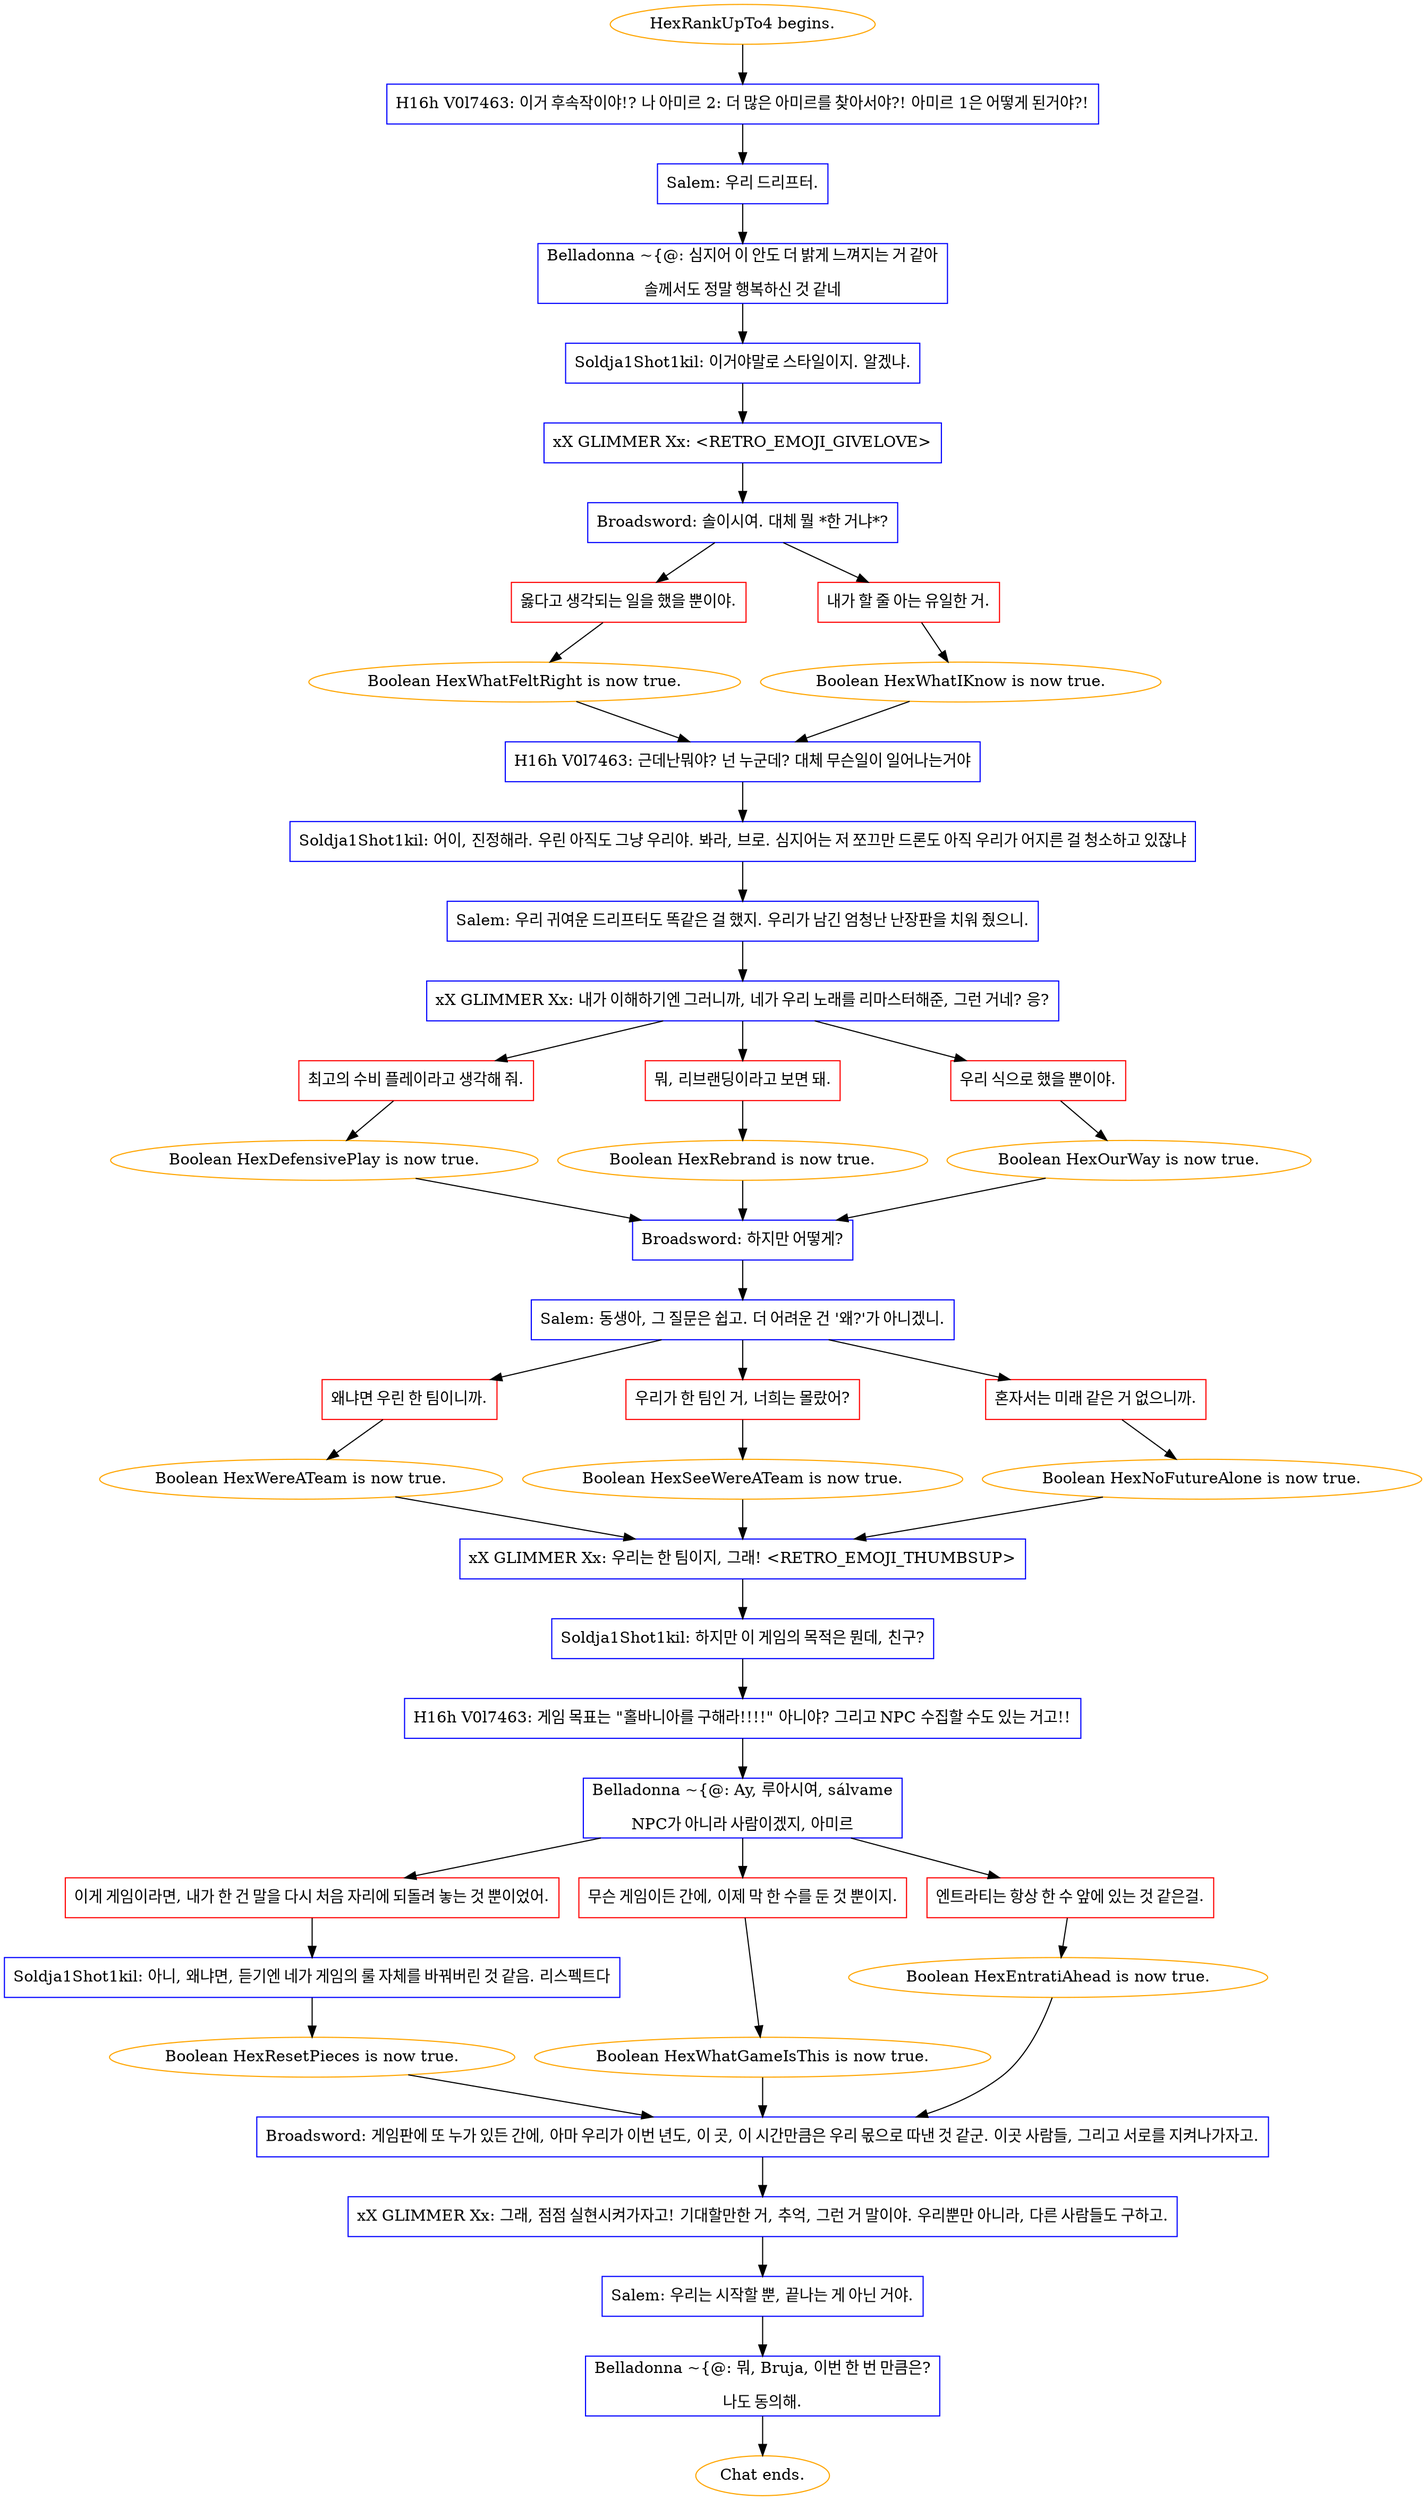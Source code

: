 digraph {
	"HexRankUpTo4 begins." [color=orange];
		"HexRankUpTo4 begins." -> j878542792;
	j878542792 [label="H16h V0l7463: 이거 후속작이야!? 나 아미르 2: 더 많은 아미르를 찾아서야?! 아미르 1은 어떻게 된거야?!",shape=box,color=blue];
		j878542792 -> j3129356879;
	j3129356879 [label="Salem: 우리 드리프터.",shape=box,color=blue];
		j3129356879 -> j2468652053;
	j2468652053 [label="Belladonna ~{@: 심지어 이 안도 더 밝게 느껴지는 거 같아
솔께서도 정말 행복하신 것 같네",shape=box,color=blue];
		j2468652053 -> j2441882282;
	j2441882282 [label="Soldja1Shot1kil: 이거야말로 스타일이지. 알겠냐.",shape=box,color=blue];
		j2441882282 -> j1433802431;
	j1433802431 [label="xX GLIMMER Xx: <RETRO_EMOJI_GIVELOVE>",shape=box,color=blue];
		j1433802431 -> j868442556;
	j868442556 [label="Broadsword: 솔이시여. 대체 뭘 *한 거냐*?",shape=box,color=blue];
		j868442556 -> j1833179663;
		j868442556 -> j2583069009;
	j1833179663 [label="옳다고 생각되는 일을 했을 뿐이야.",shape=box,color=red];
		j1833179663 -> j2529779591;
	j2583069009 [label="내가 할 줄 아는 유일한 거.",shape=box,color=red];
		j2583069009 -> j1933448250;
	j2529779591 [label="Boolean HexWhatFeltRight is now true.",color=orange];
		j2529779591 -> j31170365;
	j1933448250 [label="Boolean HexWhatIKnow is now true.",color=orange];
		j1933448250 -> j31170365;
	j31170365 [label="H16h V0l7463: 근데난뭐야? 넌 누군데? 대체 무슨일이 일어나는거야",shape=box,color=blue];
		j31170365 -> j299564774;
	j299564774 [label="Soldja1Shot1kil: 어이, 진정해라. 우린 아직도 그냥 우리야. 봐라, 브로. 심지어는 저 쪼끄만 드론도 아직 우리가 어지른 걸 청소하고 있잖냐",shape=box,color=blue];
		j299564774 -> j3200766286;
	j3200766286 [label="Salem: 우리 귀여운 드리프터도 똑같은 걸 했지. 우리가 남긴 엄청난 난장판을 치워 줬으니.",shape=box,color=blue];
		j3200766286 -> j531494322;
	j531494322 [label="xX GLIMMER Xx: 내가 이해하기엔 그러니까, 네가 우리 노래를 리마스터해준, 그런 거네? 응?",shape=box,color=blue];
		j531494322 -> j1282434240;
		j531494322 -> j985465955;
		j531494322 -> j1762588576;
	j1282434240 [label="최고의 수비 플레이라고 생각해 줘.",shape=box,color=red];
		j1282434240 -> j1782918725;
	j985465955 [label="뭐, 리브랜딩이라고 보면 돼.",shape=box,color=red];
		j985465955 -> j3076905035;
	j1762588576 [label="우리 식으로 했을 뿐이야.",shape=box,color=red];
		j1762588576 -> j4109655127;
	j1782918725 [label="Boolean HexDefensivePlay is now true.",color=orange];
		j1782918725 -> j466540079;
	j3076905035 [label="Boolean HexRebrand is now true.",color=orange];
		j3076905035 -> j466540079;
	j4109655127 [label="Boolean HexOurWay is now true.",color=orange];
		j4109655127 -> j466540079;
	j466540079 [label="Broadsword: 하지만 어떻게?",shape=box,color=blue];
		j466540079 -> j837241912;
	j837241912 [label="Salem: 동생아, 그 질문은 쉽고. 더 어려운 건 '왜?'가 아니겠니.",shape=box,color=blue];
		j837241912 -> j3036533402;
		j837241912 -> j1257731198;
		j837241912 -> j2807663190;
	j3036533402 [label="왜냐면 우린 한 팀이니까.",shape=box,color=red];
		j3036533402 -> j3054707027;
	j1257731198 [label="우리가 한 팀인 거, 너희는 몰랐어?",shape=box,color=red];
		j1257731198 -> j3014494091;
	j2807663190 [label="혼자서는 미래 같은 거 없으니까.",shape=box,color=red];
		j2807663190 -> j954863730;
	j3054707027 [label="Boolean HexWereATeam is now true.",color=orange];
		j3054707027 -> j1151252420;
	j3014494091 [label="Boolean HexSeeWereATeam is now true.",color=orange];
		j3014494091 -> j1151252420;
	j954863730 [label="Boolean HexNoFutureAlone is now true.",color=orange];
		j954863730 -> j1151252420;
	j1151252420 [label="xX GLIMMER Xx: 우리는 한 팀이지, 그래! <RETRO_EMOJI_THUMBSUP>",shape=box,color=blue];
		j1151252420 -> j2885443044;
	j2885443044 [label="Soldja1Shot1kil: 하지만 이 게임의 목적은 뭔데, 친구?",shape=box,color=blue];
		j2885443044 -> j4133890132;
	j4133890132 [label="H16h V0l7463: 게임 목표는 \"홀바니아를 구해라!!!!\" 아니야? 그리고 NPC 수집할 수도 있는 거고!!",shape=box,color=blue];
		j4133890132 -> j2675749860;
	j2675749860 [label="Belladonna ~{@: Ay, 루아시여, sálvame
NPC가 아니라 사람이겠지, 아미르",shape=box,color=blue];
		j2675749860 -> j3064855999;
		j2675749860 -> j2502322030;
		j2675749860 -> j3480859474;
	j3064855999 [label="이게 게임이라면, 내가 한 건 말을 다시 처음 자리에 되돌려 놓는 것 뿐이었어.",shape=box,color=red];
		j3064855999 -> j4020366626;
	j2502322030 [label="무슨 게임이든 간에, 이제 막 한 수를 둔 것 뿐이지.",shape=box,color=red];
		j2502322030 -> j2569090257;
	j3480859474 [label="엔트라티는 항상 한 수 앞에 있는 것 같은걸.",shape=box,color=red];
		j3480859474 -> j3160018966;
	j4020366626 [label="Soldja1Shot1kil: 아니, 왜냐면, 듣기엔 네가 게임의 룰 자체를 바꿔버린 것 같음. 리스펙트다",shape=box,color=blue];
		j4020366626 -> j443899998;
	j2569090257 [label="Boolean HexWhatGameIsThis is now true.",color=orange];
		j2569090257 -> j2184866309;
	j3160018966 [label="Boolean HexEntratiAhead is now true.",color=orange];
		j3160018966 -> j2184866309;
	j443899998 [label="Boolean HexResetPieces is now true.",color=orange];
		j443899998 -> j2184866309;
	j2184866309 [label="Broadsword: 게임판에 또 누가 있든 간에, 아마 우리가 이번 년도, 이 곳, 이 시간만큼은 우리 몫으로 따낸 것 같군. 이곳 사람들, 그리고 서로를 지켜나가자고.",shape=box,color=blue];
		j2184866309 -> j3467911095;
	j3467911095 [label="xX GLIMMER Xx: 그래, 점점 실현시켜가자고! 기대할만한 거, 추억, 그런 거 말이야. 우리뿐만 아니라, 다른 사람들도 구하고.",shape=box,color=blue];
		j3467911095 -> j1172236936;
	j1172236936 [label="Salem: 우리는 시작할 뿐, 끝나는 게 아닌 거야.",shape=box,color=blue];
		j1172236936 -> j168999539;
	j168999539 [label="Belladonna ~{@: 뭐, Bruja, 이번 한 번 만큼은?
나도 동의해.",shape=box,color=blue];
		j168999539 -> "Chat ends.";
	"Chat ends." [color=orange];
}
